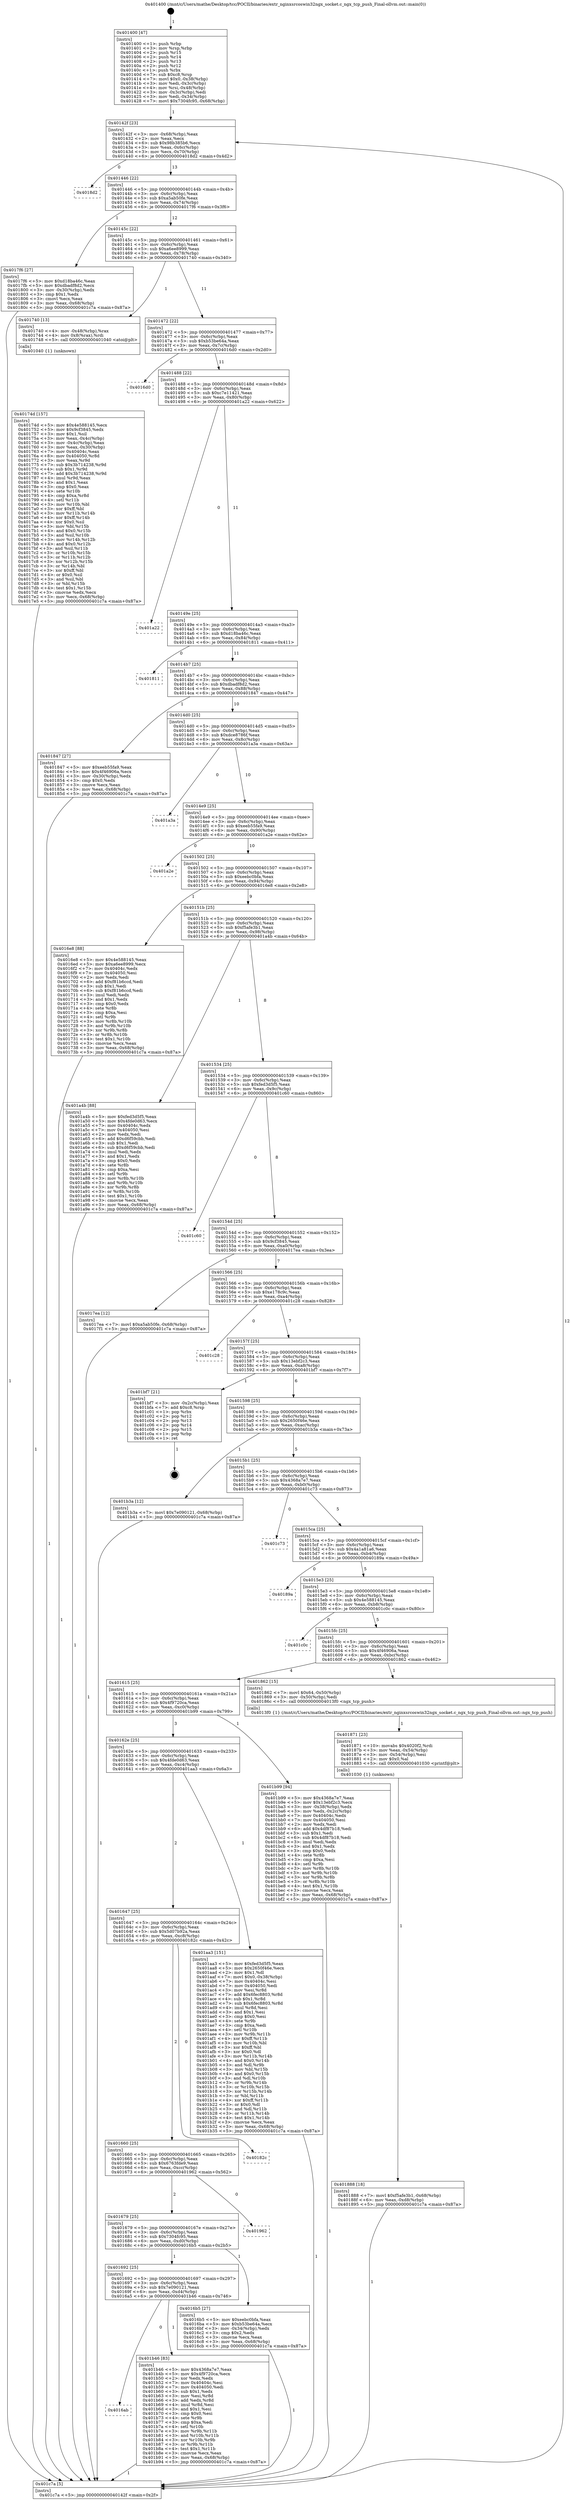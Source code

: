 digraph "0x401400" {
  label = "0x401400 (/mnt/c/Users/mathe/Desktop/tcc/POCII/binaries/extr_nginxsrcoswin32ngx_socket.c_ngx_tcp_push_Final-ollvm.out::main(0))"
  labelloc = "t"
  node[shape=record]

  Entry [label="",width=0.3,height=0.3,shape=circle,fillcolor=black,style=filled]
  "0x40142f" [label="{
     0x40142f [23]\l
     | [instrs]\l
     &nbsp;&nbsp;0x40142f \<+3\>: mov -0x68(%rbp),%eax\l
     &nbsp;&nbsp;0x401432 \<+2\>: mov %eax,%ecx\l
     &nbsp;&nbsp;0x401434 \<+6\>: sub $0x98b385b6,%ecx\l
     &nbsp;&nbsp;0x40143a \<+3\>: mov %eax,-0x6c(%rbp)\l
     &nbsp;&nbsp;0x40143d \<+3\>: mov %ecx,-0x70(%rbp)\l
     &nbsp;&nbsp;0x401440 \<+6\>: je 00000000004018d2 \<main+0x4d2\>\l
  }"]
  "0x4018d2" [label="{
     0x4018d2\l
  }", style=dashed]
  "0x401446" [label="{
     0x401446 [22]\l
     | [instrs]\l
     &nbsp;&nbsp;0x401446 \<+5\>: jmp 000000000040144b \<main+0x4b\>\l
     &nbsp;&nbsp;0x40144b \<+3\>: mov -0x6c(%rbp),%eax\l
     &nbsp;&nbsp;0x40144e \<+5\>: sub $0xa5ab50fe,%eax\l
     &nbsp;&nbsp;0x401453 \<+3\>: mov %eax,-0x74(%rbp)\l
     &nbsp;&nbsp;0x401456 \<+6\>: je 00000000004017f6 \<main+0x3f6\>\l
  }"]
  Exit [label="",width=0.3,height=0.3,shape=circle,fillcolor=black,style=filled,peripheries=2]
  "0x4017f6" [label="{
     0x4017f6 [27]\l
     | [instrs]\l
     &nbsp;&nbsp;0x4017f6 \<+5\>: mov $0xd18ba46c,%eax\l
     &nbsp;&nbsp;0x4017fb \<+5\>: mov $0xdbadf8d2,%ecx\l
     &nbsp;&nbsp;0x401800 \<+3\>: mov -0x30(%rbp),%edx\l
     &nbsp;&nbsp;0x401803 \<+3\>: cmp $0x1,%edx\l
     &nbsp;&nbsp;0x401806 \<+3\>: cmovl %ecx,%eax\l
     &nbsp;&nbsp;0x401809 \<+3\>: mov %eax,-0x68(%rbp)\l
     &nbsp;&nbsp;0x40180c \<+5\>: jmp 0000000000401c7a \<main+0x87a\>\l
  }"]
  "0x40145c" [label="{
     0x40145c [22]\l
     | [instrs]\l
     &nbsp;&nbsp;0x40145c \<+5\>: jmp 0000000000401461 \<main+0x61\>\l
     &nbsp;&nbsp;0x401461 \<+3\>: mov -0x6c(%rbp),%eax\l
     &nbsp;&nbsp;0x401464 \<+5\>: sub $0xa6ee8999,%eax\l
     &nbsp;&nbsp;0x401469 \<+3\>: mov %eax,-0x78(%rbp)\l
     &nbsp;&nbsp;0x40146c \<+6\>: je 0000000000401740 \<main+0x340\>\l
  }"]
  "0x4016ab" [label="{
     0x4016ab\l
  }", style=dashed]
  "0x401740" [label="{
     0x401740 [13]\l
     | [instrs]\l
     &nbsp;&nbsp;0x401740 \<+4\>: mov -0x48(%rbp),%rax\l
     &nbsp;&nbsp;0x401744 \<+4\>: mov 0x8(%rax),%rdi\l
     &nbsp;&nbsp;0x401748 \<+5\>: call 0000000000401040 \<atoi@plt\>\l
     | [calls]\l
     &nbsp;&nbsp;0x401040 \{1\} (unknown)\l
  }"]
  "0x401472" [label="{
     0x401472 [22]\l
     | [instrs]\l
     &nbsp;&nbsp;0x401472 \<+5\>: jmp 0000000000401477 \<main+0x77\>\l
     &nbsp;&nbsp;0x401477 \<+3\>: mov -0x6c(%rbp),%eax\l
     &nbsp;&nbsp;0x40147a \<+5\>: sub $0xb53be64a,%eax\l
     &nbsp;&nbsp;0x40147f \<+3\>: mov %eax,-0x7c(%rbp)\l
     &nbsp;&nbsp;0x401482 \<+6\>: je 00000000004016d0 \<main+0x2d0\>\l
  }"]
  "0x401b46" [label="{
     0x401b46 [83]\l
     | [instrs]\l
     &nbsp;&nbsp;0x401b46 \<+5\>: mov $0x4368a7e7,%eax\l
     &nbsp;&nbsp;0x401b4b \<+5\>: mov $0x4f9720ca,%ecx\l
     &nbsp;&nbsp;0x401b50 \<+2\>: xor %edx,%edx\l
     &nbsp;&nbsp;0x401b52 \<+7\>: mov 0x40404c,%esi\l
     &nbsp;&nbsp;0x401b59 \<+7\>: mov 0x404050,%edi\l
     &nbsp;&nbsp;0x401b60 \<+3\>: sub $0x1,%edx\l
     &nbsp;&nbsp;0x401b63 \<+3\>: mov %esi,%r8d\l
     &nbsp;&nbsp;0x401b66 \<+3\>: add %edx,%r8d\l
     &nbsp;&nbsp;0x401b69 \<+4\>: imul %r8d,%esi\l
     &nbsp;&nbsp;0x401b6d \<+3\>: and $0x1,%esi\l
     &nbsp;&nbsp;0x401b70 \<+3\>: cmp $0x0,%esi\l
     &nbsp;&nbsp;0x401b73 \<+4\>: sete %r9b\l
     &nbsp;&nbsp;0x401b77 \<+3\>: cmp $0xa,%edi\l
     &nbsp;&nbsp;0x401b7a \<+4\>: setl %r10b\l
     &nbsp;&nbsp;0x401b7e \<+3\>: mov %r9b,%r11b\l
     &nbsp;&nbsp;0x401b81 \<+3\>: and %r10b,%r11b\l
     &nbsp;&nbsp;0x401b84 \<+3\>: xor %r10b,%r9b\l
     &nbsp;&nbsp;0x401b87 \<+3\>: or %r9b,%r11b\l
     &nbsp;&nbsp;0x401b8a \<+4\>: test $0x1,%r11b\l
     &nbsp;&nbsp;0x401b8e \<+3\>: cmovne %ecx,%eax\l
     &nbsp;&nbsp;0x401b91 \<+3\>: mov %eax,-0x68(%rbp)\l
     &nbsp;&nbsp;0x401b94 \<+5\>: jmp 0000000000401c7a \<main+0x87a\>\l
  }"]
  "0x4016d0" [label="{
     0x4016d0\l
  }", style=dashed]
  "0x401488" [label="{
     0x401488 [22]\l
     | [instrs]\l
     &nbsp;&nbsp;0x401488 \<+5\>: jmp 000000000040148d \<main+0x8d\>\l
     &nbsp;&nbsp;0x40148d \<+3\>: mov -0x6c(%rbp),%eax\l
     &nbsp;&nbsp;0x401490 \<+5\>: sub $0xc7e11421,%eax\l
     &nbsp;&nbsp;0x401495 \<+3\>: mov %eax,-0x80(%rbp)\l
     &nbsp;&nbsp;0x401498 \<+6\>: je 0000000000401a22 \<main+0x622\>\l
  }"]
  "0x401888" [label="{
     0x401888 [18]\l
     | [instrs]\l
     &nbsp;&nbsp;0x401888 \<+7\>: movl $0xf5afe3b1,-0x68(%rbp)\l
     &nbsp;&nbsp;0x40188f \<+6\>: mov %eax,-0xd8(%rbp)\l
     &nbsp;&nbsp;0x401895 \<+5\>: jmp 0000000000401c7a \<main+0x87a\>\l
  }"]
  "0x401a22" [label="{
     0x401a22\l
  }", style=dashed]
  "0x40149e" [label="{
     0x40149e [25]\l
     | [instrs]\l
     &nbsp;&nbsp;0x40149e \<+5\>: jmp 00000000004014a3 \<main+0xa3\>\l
     &nbsp;&nbsp;0x4014a3 \<+3\>: mov -0x6c(%rbp),%eax\l
     &nbsp;&nbsp;0x4014a6 \<+5\>: sub $0xd18ba46c,%eax\l
     &nbsp;&nbsp;0x4014ab \<+6\>: mov %eax,-0x84(%rbp)\l
     &nbsp;&nbsp;0x4014b1 \<+6\>: je 0000000000401811 \<main+0x411\>\l
  }"]
  "0x401871" [label="{
     0x401871 [23]\l
     | [instrs]\l
     &nbsp;&nbsp;0x401871 \<+10\>: movabs $0x4020f2,%rdi\l
     &nbsp;&nbsp;0x40187b \<+3\>: mov %eax,-0x54(%rbp)\l
     &nbsp;&nbsp;0x40187e \<+3\>: mov -0x54(%rbp),%esi\l
     &nbsp;&nbsp;0x401881 \<+2\>: mov $0x0,%al\l
     &nbsp;&nbsp;0x401883 \<+5\>: call 0000000000401030 \<printf@plt\>\l
     | [calls]\l
     &nbsp;&nbsp;0x401030 \{1\} (unknown)\l
  }"]
  "0x401811" [label="{
     0x401811\l
  }", style=dashed]
  "0x4014b7" [label="{
     0x4014b7 [25]\l
     | [instrs]\l
     &nbsp;&nbsp;0x4014b7 \<+5\>: jmp 00000000004014bc \<main+0xbc\>\l
     &nbsp;&nbsp;0x4014bc \<+3\>: mov -0x6c(%rbp),%eax\l
     &nbsp;&nbsp;0x4014bf \<+5\>: sub $0xdbadf8d2,%eax\l
     &nbsp;&nbsp;0x4014c4 \<+6\>: mov %eax,-0x88(%rbp)\l
     &nbsp;&nbsp;0x4014ca \<+6\>: je 0000000000401847 \<main+0x447\>\l
  }"]
  "0x40174d" [label="{
     0x40174d [157]\l
     | [instrs]\l
     &nbsp;&nbsp;0x40174d \<+5\>: mov $0x4e588145,%ecx\l
     &nbsp;&nbsp;0x401752 \<+5\>: mov $0x9cf3845,%edx\l
     &nbsp;&nbsp;0x401757 \<+3\>: mov $0x1,%sil\l
     &nbsp;&nbsp;0x40175a \<+3\>: mov %eax,-0x4c(%rbp)\l
     &nbsp;&nbsp;0x40175d \<+3\>: mov -0x4c(%rbp),%eax\l
     &nbsp;&nbsp;0x401760 \<+3\>: mov %eax,-0x30(%rbp)\l
     &nbsp;&nbsp;0x401763 \<+7\>: mov 0x40404c,%eax\l
     &nbsp;&nbsp;0x40176a \<+8\>: mov 0x404050,%r8d\l
     &nbsp;&nbsp;0x401772 \<+3\>: mov %eax,%r9d\l
     &nbsp;&nbsp;0x401775 \<+7\>: sub $0x3b714238,%r9d\l
     &nbsp;&nbsp;0x40177c \<+4\>: sub $0x1,%r9d\l
     &nbsp;&nbsp;0x401780 \<+7\>: add $0x3b714238,%r9d\l
     &nbsp;&nbsp;0x401787 \<+4\>: imul %r9d,%eax\l
     &nbsp;&nbsp;0x40178b \<+3\>: and $0x1,%eax\l
     &nbsp;&nbsp;0x40178e \<+3\>: cmp $0x0,%eax\l
     &nbsp;&nbsp;0x401791 \<+4\>: sete %r10b\l
     &nbsp;&nbsp;0x401795 \<+4\>: cmp $0xa,%r8d\l
     &nbsp;&nbsp;0x401799 \<+4\>: setl %r11b\l
     &nbsp;&nbsp;0x40179d \<+3\>: mov %r10b,%bl\l
     &nbsp;&nbsp;0x4017a0 \<+3\>: xor $0xff,%bl\l
     &nbsp;&nbsp;0x4017a3 \<+3\>: mov %r11b,%r14b\l
     &nbsp;&nbsp;0x4017a6 \<+4\>: xor $0xff,%r14b\l
     &nbsp;&nbsp;0x4017aa \<+4\>: xor $0x0,%sil\l
     &nbsp;&nbsp;0x4017ae \<+3\>: mov %bl,%r15b\l
     &nbsp;&nbsp;0x4017b1 \<+4\>: and $0x0,%r15b\l
     &nbsp;&nbsp;0x4017b5 \<+3\>: and %sil,%r10b\l
     &nbsp;&nbsp;0x4017b8 \<+3\>: mov %r14b,%r12b\l
     &nbsp;&nbsp;0x4017bb \<+4\>: and $0x0,%r12b\l
     &nbsp;&nbsp;0x4017bf \<+3\>: and %sil,%r11b\l
     &nbsp;&nbsp;0x4017c2 \<+3\>: or %r10b,%r15b\l
     &nbsp;&nbsp;0x4017c5 \<+3\>: or %r11b,%r12b\l
     &nbsp;&nbsp;0x4017c8 \<+3\>: xor %r12b,%r15b\l
     &nbsp;&nbsp;0x4017cb \<+3\>: or %r14b,%bl\l
     &nbsp;&nbsp;0x4017ce \<+3\>: xor $0xff,%bl\l
     &nbsp;&nbsp;0x4017d1 \<+4\>: or $0x0,%sil\l
     &nbsp;&nbsp;0x4017d5 \<+3\>: and %sil,%bl\l
     &nbsp;&nbsp;0x4017d8 \<+3\>: or %bl,%r15b\l
     &nbsp;&nbsp;0x4017db \<+4\>: test $0x1,%r15b\l
     &nbsp;&nbsp;0x4017df \<+3\>: cmovne %edx,%ecx\l
     &nbsp;&nbsp;0x4017e2 \<+3\>: mov %ecx,-0x68(%rbp)\l
     &nbsp;&nbsp;0x4017e5 \<+5\>: jmp 0000000000401c7a \<main+0x87a\>\l
  }"]
  "0x401847" [label="{
     0x401847 [27]\l
     | [instrs]\l
     &nbsp;&nbsp;0x401847 \<+5\>: mov $0xeeb55fa9,%eax\l
     &nbsp;&nbsp;0x40184c \<+5\>: mov $0x4f46906a,%ecx\l
     &nbsp;&nbsp;0x401851 \<+3\>: mov -0x30(%rbp),%edx\l
     &nbsp;&nbsp;0x401854 \<+3\>: cmp $0x0,%edx\l
     &nbsp;&nbsp;0x401857 \<+3\>: cmove %ecx,%eax\l
     &nbsp;&nbsp;0x40185a \<+3\>: mov %eax,-0x68(%rbp)\l
     &nbsp;&nbsp;0x40185d \<+5\>: jmp 0000000000401c7a \<main+0x87a\>\l
  }"]
  "0x4014d0" [label="{
     0x4014d0 [25]\l
     | [instrs]\l
     &nbsp;&nbsp;0x4014d0 \<+5\>: jmp 00000000004014d5 \<main+0xd5\>\l
     &nbsp;&nbsp;0x4014d5 \<+3\>: mov -0x6c(%rbp),%eax\l
     &nbsp;&nbsp;0x4014d8 \<+5\>: sub $0xdce8786f,%eax\l
     &nbsp;&nbsp;0x4014dd \<+6\>: mov %eax,-0x8c(%rbp)\l
     &nbsp;&nbsp;0x4014e3 \<+6\>: je 0000000000401a3a \<main+0x63a\>\l
  }"]
  "0x401400" [label="{
     0x401400 [47]\l
     | [instrs]\l
     &nbsp;&nbsp;0x401400 \<+1\>: push %rbp\l
     &nbsp;&nbsp;0x401401 \<+3\>: mov %rsp,%rbp\l
     &nbsp;&nbsp;0x401404 \<+2\>: push %r15\l
     &nbsp;&nbsp;0x401406 \<+2\>: push %r14\l
     &nbsp;&nbsp;0x401408 \<+2\>: push %r13\l
     &nbsp;&nbsp;0x40140a \<+2\>: push %r12\l
     &nbsp;&nbsp;0x40140c \<+1\>: push %rbx\l
     &nbsp;&nbsp;0x40140d \<+7\>: sub $0xc8,%rsp\l
     &nbsp;&nbsp;0x401414 \<+7\>: movl $0x0,-0x38(%rbp)\l
     &nbsp;&nbsp;0x40141b \<+3\>: mov %edi,-0x3c(%rbp)\l
     &nbsp;&nbsp;0x40141e \<+4\>: mov %rsi,-0x48(%rbp)\l
     &nbsp;&nbsp;0x401422 \<+3\>: mov -0x3c(%rbp),%edi\l
     &nbsp;&nbsp;0x401425 \<+3\>: mov %edi,-0x34(%rbp)\l
     &nbsp;&nbsp;0x401428 \<+7\>: movl $0x7304fc95,-0x68(%rbp)\l
  }"]
  "0x401a3a" [label="{
     0x401a3a\l
  }", style=dashed]
  "0x4014e9" [label="{
     0x4014e9 [25]\l
     | [instrs]\l
     &nbsp;&nbsp;0x4014e9 \<+5\>: jmp 00000000004014ee \<main+0xee\>\l
     &nbsp;&nbsp;0x4014ee \<+3\>: mov -0x6c(%rbp),%eax\l
     &nbsp;&nbsp;0x4014f1 \<+5\>: sub $0xeeb55fa9,%eax\l
     &nbsp;&nbsp;0x4014f6 \<+6\>: mov %eax,-0x90(%rbp)\l
     &nbsp;&nbsp;0x4014fc \<+6\>: je 0000000000401a2e \<main+0x62e\>\l
  }"]
  "0x401c7a" [label="{
     0x401c7a [5]\l
     | [instrs]\l
     &nbsp;&nbsp;0x401c7a \<+5\>: jmp 000000000040142f \<main+0x2f\>\l
  }"]
  "0x401a2e" [label="{
     0x401a2e\l
  }", style=dashed]
  "0x401502" [label="{
     0x401502 [25]\l
     | [instrs]\l
     &nbsp;&nbsp;0x401502 \<+5\>: jmp 0000000000401507 \<main+0x107\>\l
     &nbsp;&nbsp;0x401507 \<+3\>: mov -0x6c(%rbp),%eax\l
     &nbsp;&nbsp;0x40150a \<+5\>: sub $0xeebc0bfa,%eax\l
     &nbsp;&nbsp;0x40150f \<+6\>: mov %eax,-0x94(%rbp)\l
     &nbsp;&nbsp;0x401515 \<+6\>: je 00000000004016e8 \<main+0x2e8\>\l
  }"]
  "0x401692" [label="{
     0x401692 [25]\l
     | [instrs]\l
     &nbsp;&nbsp;0x401692 \<+5\>: jmp 0000000000401697 \<main+0x297\>\l
     &nbsp;&nbsp;0x401697 \<+3\>: mov -0x6c(%rbp),%eax\l
     &nbsp;&nbsp;0x40169a \<+5\>: sub $0x7e090121,%eax\l
     &nbsp;&nbsp;0x40169f \<+6\>: mov %eax,-0xd4(%rbp)\l
     &nbsp;&nbsp;0x4016a5 \<+6\>: je 0000000000401b46 \<main+0x746\>\l
  }"]
  "0x4016e8" [label="{
     0x4016e8 [88]\l
     | [instrs]\l
     &nbsp;&nbsp;0x4016e8 \<+5\>: mov $0x4e588145,%eax\l
     &nbsp;&nbsp;0x4016ed \<+5\>: mov $0xa6ee8999,%ecx\l
     &nbsp;&nbsp;0x4016f2 \<+7\>: mov 0x40404c,%edx\l
     &nbsp;&nbsp;0x4016f9 \<+7\>: mov 0x404050,%esi\l
     &nbsp;&nbsp;0x401700 \<+2\>: mov %edx,%edi\l
     &nbsp;&nbsp;0x401702 \<+6\>: add $0xf81b6ccd,%edi\l
     &nbsp;&nbsp;0x401708 \<+3\>: sub $0x1,%edi\l
     &nbsp;&nbsp;0x40170b \<+6\>: sub $0xf81b6ccd,%edi\l
     &nbsp;&nbsp;0x401711 \<+3\>: imul %edi,%edx\l
     &nbsp;&nbsp;0x401714 \<+3\>: and $0x1,%edx\l
     &nbsp;&nbsp;0x401717 \<+3\>: cmp $0x0,%edx\l
     &nbsp;&nbsp;0x40171a \<+4\>: sete %r8b\l
     &nbsp;&nbsp;0x40171e \<+3\>: cmp $0xa,%esi\l
     &nbsp;&nbsp;0x401721 \<+4\>: setl %r9b\l
     &nbsp;&nbsp;0x401725 \<+3\>: mov %r8b,%r10b\l
     &nbsp;&nbsp;0x401728 \<+3\>: and %r9b,%r10b\l
     &nbsp;&nbsp;0x40172b \<+3\>: xor %r9b,%r8b\l
     &nbsp;&nbsp;0x40172e \<+3\>: or %r8b,%r10b\l
     &nbsp;&nbsp;0x401731 \<+4\>: test $0x1,%r10b\l
     &nbsp;&nbsp;0x401735 \<+3\>: cmovne %ecx,%eax\l
     &nbsp;&nbsp;0x401738 \<+3\>: mov %eax,-0x68(%rbp)\l
     &nbsp;&nbsp;0x40173b \<+5\>: jmp 0000000000401c7a \<main+0x87a\>\l
  }"]
  "0x40151b" [label="{
     0x40151b [25]\l
     | [instrs]\l
     &nbsp;&nbsp;0x40151b \<+5\>: jmp 0000000000401520 \<main+0x120\>\l
     &nbsp;&nbsp;0x401520 \<+3\>: mov -0x6c(%rbp),%eax\l
     &nbsp;&nbsp;0x401523 \<+5\>: sub $0xf5afe3b1,%eax\l
     &nbsp;&nbsp;0x401528 \<+6\>: mov %eax,-0x98(%rbp)\l
     &nbsp;&nbsp;0x40152e \<+6\>: je 0000000000401a4b \<main+0x64b\>\l
  }"]
  "0x4016b5" [label="{
     0x4016b5 [27]\l
     | [instrs]\l
     &nbsp;&nbsp;0x4016b5 \<+5\>: mov $0xeebc0bfa,%eax\l
     &nbsp;&nbsp;0x4016ba \<+5\>: mov $0xb53be64a,%ecx\l
     &nbsp;&nbsp;0x4016bf \<+3\>: mov -0x34(%rbp),%edx\l
     &nbsp;&nbsp;0x4016c2 \<+3\>: cmp $0x2,%edx\l
     &nbsp;&nbsp;0x4016c5 \<+3\>: cmovne %ecx,%eax\l
     &nbsp;&nbsp;0x4016c8 \<+3\>: mov %eax,-0x68(%rbp)\l
     &nbsp;&nbsp;0x4016cb \<+5\>: jmp 0000000000401c7a \<main+0x87a\>\l
  }"]
  "0x401a4b" [label="{
     0x401a4b [88]\l
     | [instrs]\l
     &nbsp;&nbsp;0x401a4b \<+5\>: mov $0xfed3d5f5,%eax\l
     &nbsp;&nbsp;0x401a50 \<+5\>: mov $0x4fde0d63,%ecx\l
     &nbsp;&nbsp;0x401a55 \<+7\>: mov 0x40404c,%edx\l
     &nbsp;&nbsp;0x401a5c \<+7\>: mov 0x404050,%esi\l
     &nbsp;&nbsp;0x401a63 \<+2\>: mov %edx,%edi\l
     &nbsp;&nbsp;0x401a65 \<+6\>: add $0xd6f59cbb,%edi\l
     &nbsp;&nbsp;0x401a6b \<+3\>: sub $0x1,%edi\l
     &nbsp;&nbsp;0x401a6e \<+6\>: sub $0xd6f59cbb,%edi\l
     &nbsp;&nbsp;0x401a74 \<+3\>: imul %edi,%edx\l
     &nbsp;&nbsp;0x401a77 \<+3\>: and $0x1,%edx\l
     &nbsp;&nbsp;0x401a7a \<+3\>: cmp $0x0,%edx\l
     &nbsp;&nbsp;0x401a7d \<+4\>: sete %r8b\l
     &nbsp;&nbsp;0x401a81 \<+3\>: cmp $0xa,%esi\l
     &nbsp;&nbsp;0x401a84 \<+4\>: setl %r9b\l
     &nbsp;&nbsp;0x401a88 \<+3\>: mov %r8b,%r10b\l
     &nbsp;&nbsp;0x401a8b \<+3\>: and %r9b,%r10b\l
     &nbsp;&nbsp;0x401a8e \<+3\>: xor %r9b,%r8b\l
     &nbsp;&nbsp;0x401a91 \<+3\>: or %r8b,%r10b\l
     &nbsp;&nbsp;0x401a94 \<+4\>: test $0x1,%r10b\l
     &nbsp;&nbsp;0x401a98 \<+3\>: cmovne %ecx,%eax\l
     &nbsp;&nbsp;0x401a9b \<+3\>: mov %eax,-0x68(%rbp)\l
     &nbsp;&nbsp;0x401a9e \<+5\>: jmp 0000000000401c7a \<main+0x87a\>\l
  }"]
  "0x401534" [label="{
     0x401534 [25]\l
     | [instrs]\l
     &nbsp;&nbsp;0x401534 \<+5\>: jmp 0000000000401539 \<main+0x139\>\l
     &nbsp;&nbsp;0x401539 \<+3\>: mov -0x6c(%rbp),%eax\l
     &nbsp;&nbsp;0x40153c \<+5\>: sub $0xfed3d5f5,%eax\l
     &nbsp;&nbsp;0x401541 \<+6\>: mov %eax,-0x9c(%rbp)\l
     &nbsp;&nbsp;0x401547 \<+6\>: je 0000000000401c60 \<main+0x860\>\l
  }"]
  "0x401679" [label="{
     0x401679 [25]\l
     | [instrs]\l
     &nbsp;&nbsp;0x401679 \<+5\>: jmp 000000000040167e \<main+0x27e\>\l
     &nbsp;&nbsp;0x40167e \<+3\>: mov -0x6c(%rbp),%eax\l
     &nbsp;&nbsp;0x401681 \<+5\>: sub $0x7304fc95,%eax\l
     &nbsp;&nbsp;0x401686 \<+6\>: mov %eax,-0xd0(%rbp)\l
     &nbsp;&nbsp;0x40168c \<+6\>: je 00000000004016b5 \<main+0x2b5\>\l
  }"]
  "0x401c60" [label="{
     0x401c60\l
  }", style=dashed]
  "0x40154d" [label="{
     0x40154d [25]\l
     | [instrs]\l
     &nbsp;&nbsp;0x40154d \<+5\>: jmp 0000000000401552 \<main+0x152\>\l
     &nbsp;&nbsp;0x401552 \<+3\>: mov -0x6c(%rbp),%eax\l
     &nbsp;&nbsp;0x401555 \<+5\>: sub $0x9cf3845,%eax\l
     &nbsp;&nbsp;0x40155a \<+6\>: mov %eax,-0xa0(%rbp)\l
     &nbsp;&nbsp;0x401560 \<+6\>: je 00000000004017ea \<main+0x3ea\>\l
  }"]
  "0x401962" [label="{
     0x401962\l
  }", style=dashed]
  "0x4017ea" [label="{
     0x4017ea [12]\l
     | [instrs]\l
     &nbsp;&nbsp;0x4017ea \<+7\>: movl $0xa5ab50fe,-0x68(%rbp)\l
     &nbsp;&nbsp;0x4017f1 \<+5\>: jmp 0000000000401c7a \<main+0x87a\>\l
  }"]
  "0x401566" [label="{
     0x401566 [25]\l
     | [instrs]\l
     &nbsp;&nbsp;0x401566 \<+5\>: jmp 000000000040156b \<main+0x16b\>\l
     &nbsp;&nbsp;0x40156b \<+3\>: mov -0x6c(%rbp),%eax\l
     &nbsp;&nbsp;0x40156e \<+5\>: sub $0xe178c9c,%eax\l
     &nbsp;&nbsp;0x401573 \<+6\>: mov %eax,-0xa4(%rbp)\l
     &nbsp;&nbsp;0x401579 \<+6\>: je 0000000000401c28 \<main+0x828\>\l
  }"]
  "0x401660" [label="{
     0x401660 [25]\l
     | [instrs]\l
     &nbsp;&nbsp;0x401660 \<+5\>: jmp 0000000000401665 \<main+0x265\>\l
     &nbsp;&nbsp;0x401665 \<+3\>: mov -0x6c(%rbp),%eax\l
     &nbsp;&nbsp;0x401668 \<+5\>: sub $0x6763fde9,%eax\l
     &nbsp;&nbsp;0x40166d \<+6\>: mov %eax,-0xcc(%rbp)\l
     &nbsp;&nbsp;0x401673 \<+6\>: je 0000000000401962 \<main+0x562\>\l
  }"]
  "0x401c28" [label="{
     0x401c28\l
  }", style=dashed]
  "0x40157f" [label="{
     0x40157f [25]\l
     | [instrs]\l
     &nbsp;&nbsp;0x40157f \<+5\>: jmp 0000000000401584 \<main+0x184\>\l
     &nbsp;&nbsp;0x401584 \<+3\>: mov -0x6c(%rbp),%eax\l
     &nbsp;&nbsp;0x401587 \<+5\>: sub $0x13ebf2c3,%eax\l
     &nbsp;&nbsp;0x40158c \<+6\>: mov %eax,-0xa8(%rbp)\l
     &nbsp;&nbsp;0x401592 \<+6\>: je 0000000000401bf7 \<main+0x7f7\>\l
  }"]
  "0x40182c" [label="{
     0x40182c\l
  }", style=dashed]
  "0x401bf7" [label="{
     0x401bf7 [21]\l
     | [instrs]\l
     &nbsp;&nbsp;0x401bf7 \<+3\>: mov -0x2c(%rbp),%eax\l
     &nbsp;&nbsp;0x401bfa \<+7\>: add $0xc8,%rsp\l
     &nbsp;&nbsp;0x401c01 \<+1\>: pop %rbx\l
     &nbsp;&nbsp;0x401c02 \<+2\>: pop %r12\l
     &nbsp;&nbsp;0x401c04 \<+2\>: pop %r13\l
     &nbsp;&nbsp;0x401c06 \<+2\>: pop %r14\l
     &nbsp;&nbsp;0x401c08 \<+2\>: pop %r15\l
     &nbsp;&nbsp;0x401c0a \<+1\>: pop %rbp\l
     &nbsp;&nbsp;0x401c0b \<+1\>: ret\l
  }"]
  "0x401598" [label="{
     0x401598 [25]\l
     | [instrs]\l
     &nbsp;&nbsp;0x401598 \<+5\>: jmp 000000000040159d \<main+0x19d\>\l
     &nbsp;&nbsp;0x40159d \<+3\>: mov -0x6c(%rbp),%eax\l
     &nbsp;&nbsp;0x4015a0 \<+5\>: sub $0x2650f46e,%eax\l
     &nbsp;&nbsp;0x4015a5 \<+6\>: mov %eax,-0xac(%rbp)\l
     &nbsp;&nbsp;0x4015ab \<+6\>: je 0000000000401b3a \<main+0x73a\>\l
  }"]
  "0x401647" [label="{
     0x401647 [25]\l
     | [instrs]\l
     &nbsp;&nbsp;0x401647 \<+5\>: jmp 000000000040164c \<main+0x24c\>\l
     &nbsp;&nbsp;0x40164c \<+3\>: mov -0x6c(%rbp),%eax\l
     &nbsp;&nbsp;0x40164f \<+5\>: sub $0x5d07b92a,%eax\l
     &nbsp;&nbsp;0x401654 \<+6\>: mov %eax,-0xc8(%rbp)\l
     &nbsp;&nbsp;0x40165a \<+6\>: je 000000000040182c \<main+0x42c\>\l
  }"]
  "0x401b3a" [label="{
     0x401b3a [12]\l
     | [instrs]\l
     &nbsp;&nbsp;0x401b3a \<+7\>: movl $0x7e090121,-0x68(%rbp)\l
     &nbsp;&nbsp;0x401b41 \<+5\>: jmp 0000000000401c7a \<main+0x87a\>\l
  }"]
  "0x4015b1" [label="{
     0x4015b1 [25]\l
     | [instrs]\l
     &nbsp;&nbsp;0x4015b1 \<+5\>: jmp 00000000004015b6 \<main+0x1b6\>\l
     &nbsp;&nbsp;0x4015b6 \<+3\>: mov -0x6c(%rbp),%eax\l
     &nbsp;&nbsp;0x4015b9 \<+5\>: sub $0x4368a7e7,%eax\l
     &nbsp;&nbsp;0x4015be \<+6\>: mov %eax,-0xb0(%rbp)\l
     &nbsp;&nbsp;0x4015c4 \<+6\>: je 0000000000401c73 \<main+0x873\>\l
  }"]
  "0x401aa3" [label="{
     0x401aa3 [151]\l
     | [instrs]\l
     &nbsp;&nbsp;0x401aa3 \<+5\>: mov $0xfed3d5f5,%eax\l
     &nbsp;&nbsp;0x401aa8 \<+5\>: mov $0x2650f46e,%ecx\l
     &nbsp;&nbsp;0x401aad \<+2\>: mov $0x1,%dl\l
     &nbsp;&nbsp;0x401aaf \<+7\>: movl $0x0,-0x38(%rbp)\l
     &nbsp;&nbsp;0x401ab6 \<+7\>: mov 0x40404c,%esi\l
     &nbsp;&nbsp;0x401abd \<+7\>: mov 0x404050,%edi\l
     &nbsp;&nbsp;0x401ac4 \<+3\>: mov %esi,%r8d\l
     &nbsp;&nbsp;0x401ac7 \<+7\>: add $0x6fec8803,%r8d\l
     &nbsp;&nbsp;0x401ace \<+4\>: sub $0x1,%r8d\l
     &nbsp;&nbsp;0x401ad2 \<+7\>: sub $0x6fec8803,%r8d\l
     &nbsp;&nbsp;0x401ad9 \<+4\>: imul %r8d,%esi\l
     &nbsp;&nbsp;0x401add \<+3\>: and $0x1,%esi\l
     &nbsp;&nbsp;0x401ae0 \<+3\>: cmp $0x0,%esi\l
     &nbsp;&nbsp;0x401ae3 \<+4\>: sete %r9b\l
     &nbsp;&nbsp;0x401ae7 \<+3\>: cmp $0xa,%edi\l
     &nbsp;&nbsp;0x401aea \<+4\>: setl %r10b\l
     &nbsp;&nbsp;0x401aee \<+3\>: mov %r9b,%r11b\l
     &nbsp;&nbsp;0x401af1 \<+4\>: xor $0xff,%r11b\l
     &nbsp;&nbsp;0x401af5 \<+3\>: mov %r10b,%bl\l
     &nbsp;&nbsp;0x401af8 \<+3\>: xor $0xff,%bl\l
     &nbsp;&nbsp;0x401afb \<+3\>: xor $0x0,%dl\l
     &nbsp;&nbsp;0x401afe \<+3\>: mov %r11b,%r14b\l
     &nbsp;&nbsp;0x401b01 \<+4\>: and $0x0,%r14b\l
     &nbsp;&nbsp;0x401b05 \<+3\>: and %dl,%r9b\l
     &nbsp;&nbsp;0x401b08 \<+3\>: mov %bl,%r15b\l
     &nbsp;&nbsp;0x401b0b \<+4\>: and $0x0,%r15b\l
     &nbsp;&nbsp;0x401b0f \<+3\>: and %dl,%r10b\l
     &nbsp;&nbsp;0x401b12 \<+3\>: or %r9b,%r14b\l
     &nbsp;&nbsp;0x401b15 \<+3\>: or %r10b,%r15b\l
     &nbsp;&nbsp;0x401b18 \<+3\>: xor %r15b,%r14b\l
     &nbsp;&nbsp;0x401b1b \<+3\>: or %bl,%r11b\l
     &nbsp;&nbsp;0x401b1e \<+4\>: xor $0xff,%r11b\l
     &nbsp;&nbsp;0x401b22 \<+3\>: or $0x0,%dl\l
     &nbsp;&nbsp;0x401b25 \<+3\>: and %dl,%r11b\l
     &nbsp;&nbsp;0x401b28 \<+3\>: or %r11b,%r14b\l
     &nbsp;&nbsp;0x401b2b \<+4\>: test $0x1,%r14b\l
     &nbsp;&nbsp;0x401b2f \<+3\>: cmovne %ecx,%eax\l
     &nbsp;&nbsp;0x401b32 \<+3\>: mov %eax,-0x68(%rbp)\l
     &nbsp;&nbsp;0x401b35 \<+5\>: jmp 0000000000401c7a \<main+0x87a\>\l
  }"]
  "0x401c73" [label="{
     0x401c73\l
  }", style=dashed]
  "0x4015ca" [label="{
     0x4015ca [25]\l
     | [instrs]\l
     &nbsp;&nbsp;0x4015ca \<+5\>: jmp 00000000004015cf \<main+0x1cf\>\l
     &nbsp;&nbsp;0x4015cf \<+3\>: mov -0x6c(%rbp),%eax\l
     &nbsp;&nbsp;0x4015d2 \<+5\>: sub $0x4a1a81a6,%eax\l
     &nbsp;&nbsp;0x4015d7 \<+6\>: mov %eax,-0xb4(%rbp)\l
     &nbsp;&nbsp;0x4015dd \<+6\>: je 000000000040189a \<main+0x49a\>\l
  }"]
  "0x40162e" [label="{
     0x40162e [25]\l
     | [instrs]\l
     &nbsp;&nbsp;0x40162e \<+5\>: jmp 0000000000401633 \<main+0x233\>\l
     &nbsp;&nbsp;0x401633 \<+3\>: mov -0x6c(%rbp),%eax\l
     &nbsp;&nbsp;0x401636 \<+5\>: sub $0x4fde0d63,%eax\l
     &nbsp;&nbsp;0x40163b \<+6\>: mov %eax,-0xc4(%rbp)\l
     &nbsp;&nbsp;0x401641 \<+6\>: je 0000000000401aa3 \<main+0x6a3\>\l
  }"]
  "0x40189a" [label="{
     0x40189a\l
  }", style=dashed]
  "0x4015e3" [label="{
     0x4015e3 [25]\l
     | [instrs]\l
     &nbsp;&nbsp;0x4015e3 \<+5\>: jmp 00000000004015e8 \<main+0x1e8\>\l
     &nbsp;&nbsp;0x4015e8 \<+3\>: mov -0x6c(%rbp),%eax\l
     &nbsp;&nbsp;0x4015eb \<+5\>: sub $0x4e588145,%eax\l
     &nbsp;&nbsp;0x4015f0 \<+6\>: mov %eax,-0xb8(%rbp)\l
     &nbsp;&nbsp;0x4015f6 \<+6\>: je 0000000000401c0c \<main+0x80c\>\l
  }"]
  "0x401b99" [label="{
     0x401b99 [94]\l
     | [instrs]\l
     &nbsp;&nbsp;0x401b99 \<+5\>: mov $0x4368a7e7,%eax\l
     &nbsp;&nbsp;0x401b9e \<+5\>: mov $0x13ebf2c3,%ecx\l
     &nbsp;&nbsp;0x401ba3 \<+3\>: mov -0x38(%rbp),%edx\l
     &nbsp;&nbsp;0x401ba6 \<+3\>: mov %edx,-0x2c(%rbp)\l
     &nbsp;&nbsp;0x401ba9 \<+7\>: mov 0x40404c,%edx\l
     &nbsp;&nbsp;0x401bb0 \<+7\>: mov 0x404050,%esi\l
     &nbsp;&nbsp;0x401bb7 \<+2\>: mov %edx,%edi\l
     &nbsp;&nbsp;0x401bb9 \<+6\>: add $0x4df87b18,%edi\l
     &nbsp;&nbsp;0x401bbf \<+3\>: sub $0x1,%edi\l
     &nbsp;&nbsp;0x401bc2 \<+6\>: sub $0x4df87b18,%edi\l
     &nbsp;&nbsp;0x401bc8 \<+3\>: imul %edi,%edx\l
     &nbsp;&nbsp;0x401bcb \<+3\>: and $0x1,%edx\l
     &nbsp;&nbsp;0x401bce \<+3\>: cmp $0x0,%edx\l
     &nbsp;&nbsp;0x401bd1 \<+4\>: sete %r8b\l
     &nbsp;&nbsp;0x401bd5 \<+3\>: cmp $0xa,%esi\l
     &nbsp;&nbsp;0x401bd8 \<+4\>: setl %r9b\l
     &nbsp;&nbsp;0x401bdc \<+3\>: mov %r8b,%r10b\l
     &nbsp;&nbsp;0x401bdf \<+3\>: and %r9b,%r10b\l
     &nbsp;&nbsp;0x401be2 \<+3\>: xor %r9b,%r8b\l
     &nbsp;&nbsp;0x401be5 \<+3\>: or %r8b,%r10b\l
     &nbsp;&nbsp;0x401be8 \<+4\>: test $0x1,%r10b\l
     &nbsp;&nbsp;0x401bec \<+3\>: cmovne %ecx,%eax\l
     &nbsp;&nbsp;0x401bef \<+3\>: mov %eax,-0x68(%rbp)\l
     &nbsp;&nbsp;0x401bf2 \<+5\>: jmp 0000000000401c7a \<main+0x87a\>\l
  }"]
  "0x401c0c" [label="{
     0x401c0c\l
  }", style=dashed]
  "0x4015fc" [label="{
     0x4015fc [25]\l
     | [instrs]\l
     &nbsp;&nbsp;0x4015fc \<+5\>: jmp 0000000000401601 \<main+0x201\>\l
     &nbsp;&nbsp;0x401601 \<+3\>: mov -0x6c(%rbp),%eax\l
     &nbsp;&nbsp;0x401604 \<+5\>: sub $0x4f46906a,%eax\l
     &nbsp;&nbsp;0x401609 \<+6\>: mov %eax,-0xbc(%rbp)\l
     &nbsp;&nbsp;0x40160f \<+6\>: je 0000000000401862 \<main+0x462\>\l
  }"]
  "0x401615" [label="{
     0x401615 [25]\l
     | [instrs]\l
     &nbsp;&nbsp;0x401615 \<+5\>: jmp 000000000040161a \<main+0x21a\>\l
     &nbsp;&nbsp;0x40161a \<+3\>: mov -0x6c(%rbp),%eax\l
     &nbsp;&nbsp;0x40161d \<+5\>: sub $0x4f9720ca,%eax\l
     &nbsp;&nbsp;0x401622 \<+6\>: mov %eax,-0xc0(%rbp)\l
     &nbsp;&nbsp;0x401628 \<+6\>: je 0000000000401b99 \<main+0x799\>\l
  }"]
  "0x401862" [label="{
     0x401862 [15]\l
     | [instrs]\l
     &nbsp;&nbsp;0x401862 \<+7\>: movl $0x64,-0x50(%rbp)\l
     &nbsp;&nbsp;0x401869 \<+3\>: mov -0x50(%rbp),%edi\l
     &nbsp;&nbsp;0x40186c \<+5\>: call 00000000004013f0 \<ngx_tcp_push\>\l
     | [calls]\l
     &nbsp;&nbsp;0x4013f0 \{1\} (/mnt/c/Users/mathe/Desktop/tcc/POCII/binaries/extr_nginxsrcoswin32ngx_socket.c_ngx_tcp_push_Final-ollvm.out::ngx_tcp_push)\l
  }"]
  Entry -> "0x401400" [label=" 1"]
  "0x40142f" -> "0x4018d2" [label=" 0"]
  "0x40142f" -> "0x401446" [label=" 13"]
  "0x401bf7" -> Exit [label=" 1"]
  "0x401446" -> "0x4017f6" [label=" 1"]
  "0x401446" -> "0x40145c" [label=" 12"]
  "0x401b99" -> "0x401c7a" [label=" 1"]
  "0x40145c" -> "0x401740" [label=" 1"]
  "0x40145c" -> "0x401472" [label=" 11"]
  "0x401b46" -> "0x401c7a" [label=" 1"]
  "0x401472" -> "0x4016d0" [label=" 0"]
  "0x401472" -> "0x401488" [label=" 11"]
  "0x401692" -> "0x4016ab" [label=" 0"]
  "0x401488" -> "0x401a22" [label=" 0"]
  "0x401488" -> "0x40149e" [label=" 11"]
  "0x401692" -> "0x401b46" [label=" 1"]
  "0x40149e" -> "0x401811" [label=" 0"]
  "0x40149e" -> "0x4014b7" [label=" 11"]
  "0x401b3a" -> "0x401c7a" [label=" 1"]
  "0x4014b7" -> "0x401847" [label=" 1"]
  "0x4014b7" -> "0x4014d0" [label=" 10"]
  "0x401aa3" -> "0x401c7a" [label=" 1"]
  "0x4014d0" -> "0x401a3a" [label=" 0"]
  "0x4014d0" -> "0x4014e9" [label=" 10"]
  "0x401a4b" -> "0x401c7a" [label=" 1"]
  "0x4014e9" -> "0x401a2e" [label=" 0"]
  "0x4014e9" -> "0x401502" [label=" 10"]
  "0x401888" -> "0x401c7a" [label=" 1"]
  "0x401502" -> "0x4016e8" [label=" 1"]
  "0x401502" -> "0x40151b" [label=" 9"]
  "0x401871" -> "0x401888" [label=" 1"]
  "0x40151b" -> "0x401a4b" [label=" 1"]
  "0x40151b" -> "0x401534" [label=" 8"]
  "0x401862" -> "0x401871" [label=" 1"]
  "0x401534" -> "0x401c60" [label=" 0"]
  "0x401534" -> "0x40154d" [label=" 8"]
  "0x4017f6" -> "0x401c7a" [label=" 1"]
  "0x40154d" -> "0x4017ea" [label=" 1"]
  "0x40154d" -> "0x401566" [label=" 7"]
  "0x4017ea" -> "0x401c7a" [label=" 1"]
  "0x401566" -> "0x401c28" [label=" 0"]
  "0x401566" -> "0x40157f" [label=" 7"]
  "0x401740" -> "0x40174d" [label=" 1"]
  "0x40157f" -> "0x401bf7" [label=" 1"]
  "0x40157f" -> "0x401598" [label=" 6"]
  "0x4016e8" -> "0x401c7a" [label=" 1"]
  "0x401598" -> "0x401b3a" [label=" 1"]
  "0x401598" -> "0x4015b1" [label=" 5"]
  "0x401400" -> "0x40142f" [label=" 1"]
  "0x4015b1" -> "0x401c73" [label=" 0"]
  "0x4015b1" -> "0x4015ca" [label=" 5"]
  "0x4016b5" -> "0x401c7a" [label=" 1"]
  "0x4015ca" -> "0x40189a" [label=" 0"]
  "0x4015ca" -> "0x4015e3" [label=" 5"]
  "0x401679" -> "0x4016b5" [label=" 1"]
  "0x4015e3" -> "0x401c0c" [label=" 0"]
  "0x4015e3" -> "0x4015fc" [label=" 5"]
  "0x401847" -> "0x401c7a" [label=" 1"]
  "0x4015fc" -> "0x401862" [label=" 1"]
  "0x4015fc" -> "0x401615" [label=" 4"]
  "0x401660" -> "0x401679" [label=" 2"]
  "0x401615" -> "0x401b99" [label=" 1"]
  "0x401615" -> "0x40162e" [label=" 3"]
  "0x401679" -> "0x401692" [label=" 1"]
  "0x40162e" -> "0x401aa3" [label=" 1"]
  "0x40162e" -> "0x401647" [label=" 2"]
  "0x401c7a" -> "0x40142f" [label=" 12"]
  "0x401647" -> "0x40182c" [label=" 0"]
  "0x401647" -> "0x401660" [label=" 2"]
  "0x40174d" -> "0x401c7a" [label=" 1"]
  "0x401660" -> "0x401962" [label=" 0"]
}
